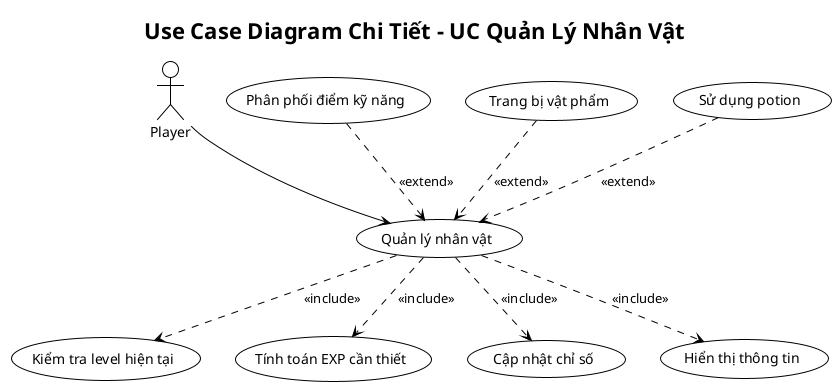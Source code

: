 @startuml UC_Quan_Ly_Nhan_Vat
!theme plain

title Use Case Diagram Chi Tiết - UC Quản Lý Nhân Vật

actor "Player" as P

usecase "Quản lý nhân vật" as MainUC
usecase "Kiểm tra level hiện tại" as UC1
usecase "Tính toán EXP cần thiết" as UC2
usecase "Cập nhật chỉ số" as UC3
usecase "Hiển thị thông tin" as UC4
usecase "Phân phối điểm kỹ năng" as UC5
usecase "Trang bị vật phẩm" as UC6
usecase "Sử dụng potion" as UC7

' Main relationship
P --> MainUC

' Include relationships
MainUC ..> UC1 : <<include>>
MainUC ..> UC2 : <<include>>
MainUC ..> UC3 : <<include>>
MainUC ..> UC4 : <<include>>

' Extend relationships
UC5 ..> MainUC : <<extend>>
UC6 ..> MainUC : <<extend>>
UC7 ..> MainUC : <<extend>>

@enduml
